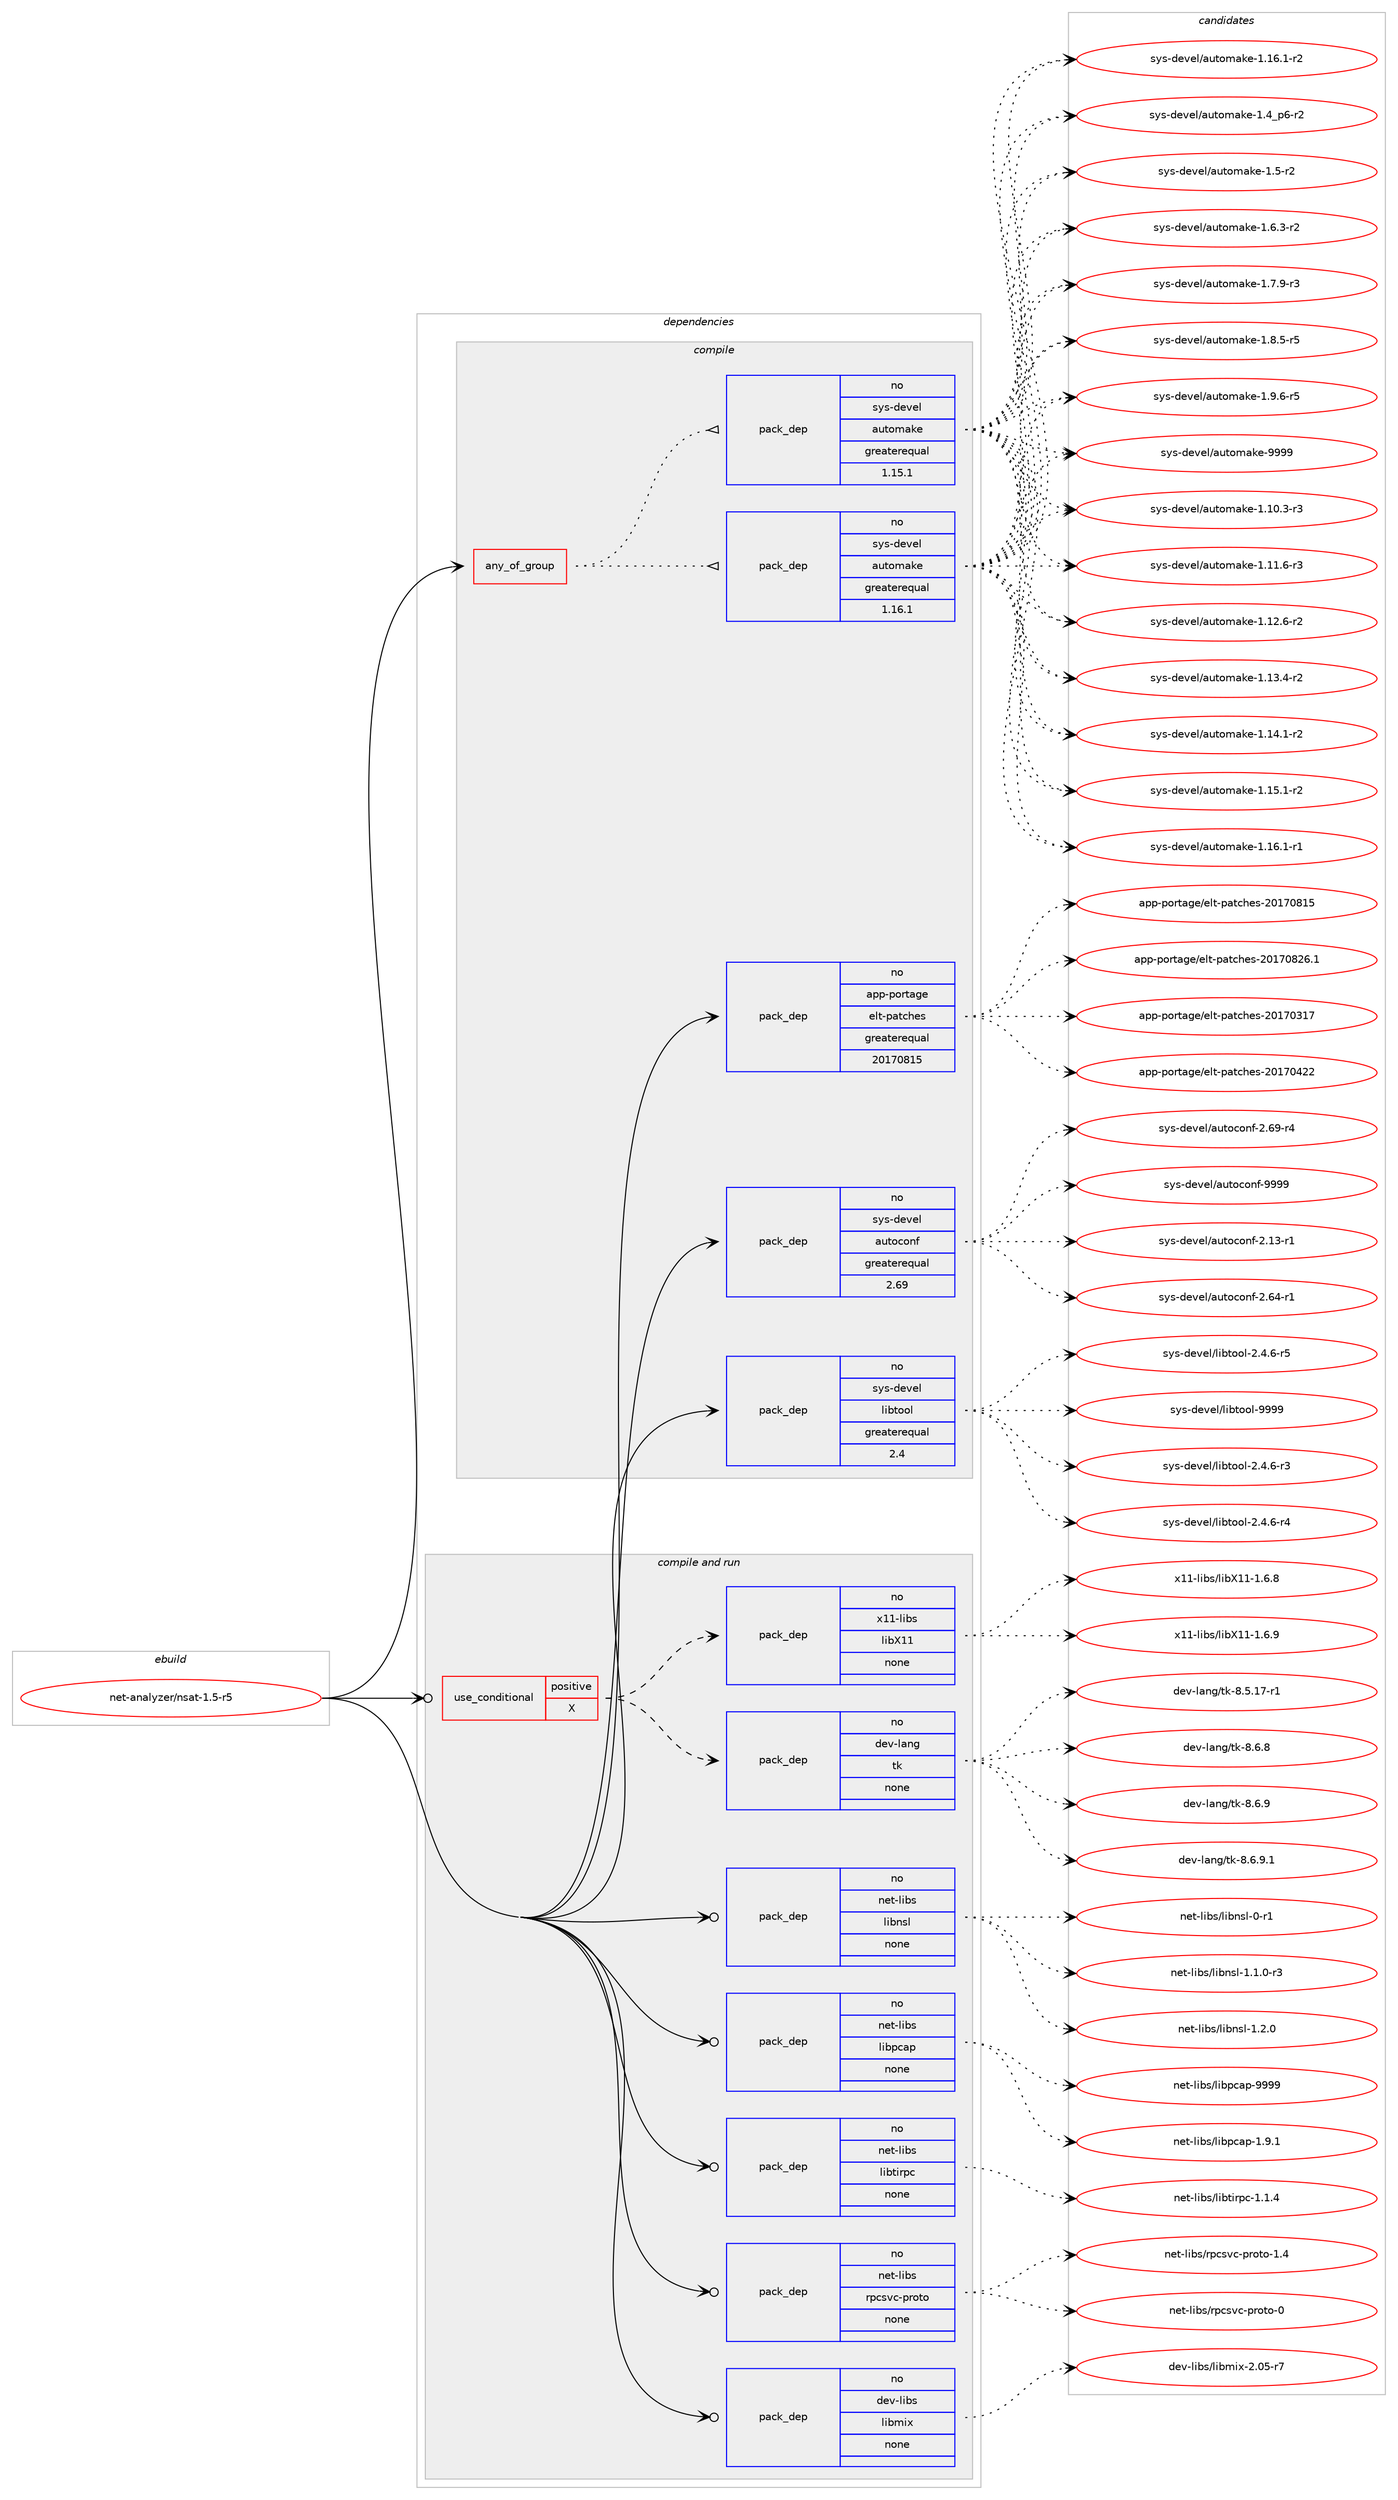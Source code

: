 digraph prolog {

# *************
# Graph options
# *************

newrank=true;
concentrate=true;
compound=true;
graph [rankdir=LR,fontname=Helvetica,fontsize=10,ranksep=1.5];#, ranksep=2.5, nodesep=0.2];
edge  [arrowhead=vee];
node  [fontname=Helvetica,fontsize=10];

# **********
# The ebuild
# **********

subgraph cluster_leftcol {
color=gray;
rank=same;
label=<<i>ebuild</i>>;
id [label="net-analyzer/nsat-1.5-r5", color=red, width=4, href="../net-analyzer/nsat-1.5-r5.svg"];
}

# ****************
# The dependencies
# ****************

subgraph cluster_midcol {
color=gray;
label=<<i>dependencies</i>>;
subgraph cluster_compile {
fillcolor="#eeeeee";
style=filled;
label=<<i>compile</i>>;
subgraph any13786 {
dependency815009 [label=<<TABLE BORDER="0" CELLBORDER="1" CELLSPACING="0" CELLPADDING="4"><TR><TD CELLPADDING="10">any_of_group</TD></TR></TABLE>>, shape=none, color=red];subgraph pack602469 {
dependency815010 [label=<<TABLE BORDER="0" CELLBORDER="1" CELLSPACING="0" CELLPADDING="4" WIDTH="220"><TR><TD ROWSPAN="6" CELLPADDING="30">pack_dep</TD></TR><TR><TD WIDTH="110">no</TD></TR><TR><TD>sys-devel</TD></TR><TR><TD>automake</TD></TR><TR><TD>greaterequal</TD></TR><TR><TD>1.16.1</TD></TR></TABLE>>, shape=none, color=blue];
}
dependency815009:e -> dependency815010:w [weight=20,style="dotted",arrowhead="oinv"];
subgraph pack602470 {
dependency815011 [label=<<TABLE BORDER="0" CELLBORDER="1" CELLSPACING="0" CELLPADDING="4" WIDTH="220"><TR><TD ROWSPAN="6" CELLPADDING="30">pack_dep</TD></TR><TR><TD WIDTH="110">no</TD></TR><TR><TD>sys-devel</TD></TR><TR><TD>automake</TD></TR><TR><TD>greaterequal</TD></TR><TR><TD>1.15.1</TD></TR></TABLE>>, shape=none, color=blue];
}
dependency815009:e -> dependency815011:w [weight=20,style="dotted",arrowhead="oinv"];
}
id:e -> dependency815009:w [weight=20,style="solid",arrowhead="vee"];
subgraph pack602471 {
dependency815012 [label=<<TABLE BORDER="0" CELLBORDER="1" CELLSPACING="0" CELLPADDING="4" WIDTH="220"><TR><TD ROWSPAN="6" CELLPADDING="30">pack_dep</TD></TR><TR><TD WIDTH="110">no</TD></TR><TR><TD>app-portage</TD></TR><TR><TD>elt-patches</TD></TR><TR><TD>greaterequal</TD></TR><TR><TD>20170815</TD></TR></TABLE>>, shape=none, color=blue];
}
id:e -> dependency815012:w [weight=20,style="solid",arrowhead="vee"];
subgraph pack602472 {
dependency815013 [label=<<TABLE BORDER="0" CELLBORDER="1" CELLSPACING="0" CELLPADDING="4" WIDTH="220"><TR><TD ROWSPAN="6" CELLPADDING="30">pack_dep</TD></TR><TR><TD WIDTH="110">no</TD></TR><TR><TD>sys-devel</TD></TR><TR><TD>autoconf</TD></TR><TR><TD>greaterequal</TD></TR><TR><TD>2.69</TD></TR></TABLE>>, shape=none, color=blue];
}
id:e -> dependency815013:w [weight=20,style="solid",arrowhead="vee"];
subgraph pack602473 {
dependency815014 [label=<<TABLE BORDER="0" CELLBORDER="1" CELLSPACING="0" CELLPADDING="4" WIDTH="220"><TR><TD ROWSPAN="6" CELLPADDING="30">pack_dep</TD></TR><TR><TD WIDTH="110">no</TD></TR><TR><TD>sys-devel</TD></TR><TR><TD>libtool</TD></TR><TR><TD>greaterequal</TD></TR><TR><TD>2.4</TD></TR></TABLE>>, shape=none, color=blue];
}
id:e -> dependency815014:w [weight=20,style="solid",arrowhead="vee"];
}
subgraph cluster_compileandrun {
fillcolor="#eeeeee";
style=filled;
label=<<i>compile and run</i>>;
subgraph cond198304 {
dependency815015 [label=<<TABLE BORDER="0" CELLBORDER="1" CELLSPACING="0" CELLPADDING="4"><TR><TD ROWSPAN="3" CELLPADDING="10">use_conditional</TD></TR><TR><TD>positive</TD></TR><TR><TD>X</TD></TR></TABLE>>, shape=none, color=red];
subgraph pack602474 {
dependency815016 [label=<<TABLE BORDER="0" CELLBORDER="1" CELLSPACING="0" CELLPADDING="4" WIDTH="220"><TR><TD ROWSPAN="6" CELLPADDING="30">pack_dep</TD></TR><TR><TD WIDTH="110">no</TD></TR><TR><TD>dev-lang</TD></TR><TR><TD>tk</TD></TR><TR><TD>none</TD></TR><TR><TD></TD></TR></TABLE>>, shape=none, color=blue];
}
dependency815015:e -> dependency815016:w [weight=20,style="dashed",arrowhead="vee"];
subgraph pack602475 {
dependency815017 [label=<<TABLE BORDER="0" CELLBORDER="1" CELLSPACING="0" CELLPADDING="4" WIDTH="220"><TR><TD ROWSPAN="6" CELLPADDING="30">pack_dep</TD></TR><TR><TD WIDTH="110">no</TD></TR><TR><TD>x11-libs</TD></TR><TR><TD>libX11</TD></TR><TR><TD>none</TD></TR><TR><TD></TD></TR></TABLE>>, shape=none, color=blue];
}
dependency815015:e -> dependency815017:w [weight=20,style="dashed",arrowhead="vee"];
}
id:e -> dependency815015:w [weight=20,style="solid",arrowhead="odotvee"];
subgraph pack602476 {
dependency815018 [label=<<TABLE BORDER="0" CELLBORDER="1" CELLSPACING="0" CELLPADDING="4" WIDTH="220"><TR><TD ROWSPAN="6" CELLPADDING="30">pack_dep</TD></TR><TR><TD WIDTH="110">no</TD></TR><TR><TD>dev-libs</TD></TR><TR><TD>libmix</TD></TR><TR><TD>none</TD></TR><TR><TD></TD></TR></TABLE>>, shape=none, color=blue];
}
id:e -> dependency815018:w [weight=20,style="solid",arrowhead="odotvee"];
subgraph pack602477 {
dependency815019 [label=<<TABLE BORDER="0" CELLBORDER="1" CELLSPACING="0" CELLPADDING="4" WIDTH="220"><TR><TD ROWSPAN="6" CELLPADDING="30">pack_dep</TD></TR><TR><TD WIDTH="110">no</TD></TR><TR><TD>net-libs</TD></TR><TR><TD>libnsl</TD></TR><TR><TD>none</TD></TR><TR><TD></TD></TR></TABLE>>, shape=none, color=blue];
}
id:e -> dependency815019:w [weight=20,style="solid",arrowhead="odotvee"];
subgraph pack602478 {
dependency815020 [label=<<TABLE BORDER="0" CELLBORDER="1" CELLSPACING="0" CELLPADDING="4" WIDTH="220"><TR><TD ROWSPAN="6" CELLPADDING="30">pack_dep</TD></TR><TR><TD WIDTH="110">no</TD></TR><TR><TD>net-libs</TD></TR><TR><TD>libpcap</TD></TR><TR><TD>none</TD></TR><TR><TD></TD></TR></TABLE>>, shape=none, color=blue];
}
id:e -> dependency815020:w [weight=20,style="solid",arrowhead="odotvee"];
subgraph pack602479 {
dependency815021 [label=<<TABLE BORDER="0" CELLBORDER="1" CELLSPACING="0" CELLPADDING="4" WIDTH="220"><TR><TD ROWSPAN="6" CELLPADDING="30">pack_dep</TD></TR><TR><TD WIDTH="110">no</TD></TR><TR><TD>net-libs</TD></TR><TR><TD>libtirpc</TD></TR><TR><TD>none</TD></TR><TR><TD></TD></TR></TABLE>>, shape=none, color=blue];
}
id:e -> dependency815021:w [weight=20,style="solid",arrowhead="odotvee"];
subgraph pack602480 {
dependency815022 [label=<<TABLE BORDER="0" CELLBORDER="1" CELLSPACING="0" CELLPADDING="4" WIDTH="220"><TR><TD ROWSPAN="6" CELLPADDING="30">pack_dep</TD></TR><TR><TD WIDTH="110">no</TD></TR><TR><TD>net-libs</TD></TR><TR><TD>rpcsvc-proto</TD></TR><TR><TD>none</TD></TR><TR><TD></TD></TR></TABLE>>, shape=none, color=blue];
}
id:e -> dependency815022:w [weight=20,style="solid",arrowhead="odotvee"];
}
subgraph cluster_run {
fillcolor="#eeeeee";
style=filled;
label=<<i>run</i>>;
}
}

# **************
# The candidates
# **************

subgraph cluster_choices {
rank=same;
color=gray;
label=<<i>candidates</i>>;

subgraph choice602469 {
color=black;
nodesep=1;
choice11512111545100101118101108479711711611110997107101454946494846514511451 [label="sys-devel/automake-1.10.3-r3", color=red, width=4,href="../sys-devel/automake-1.10.3-r3.svg"];
choice11512111545100101118101108479711711611110997107101454946494946544511451 [label="sys-devel/automake-1.11.6-r3", color=red, width=4,href="../sys-devel/automake-1.11.6-r3.svg"];
choice11512111545100101118101108479711711611110997107101454946495046544511450 [label="sys-devel/automake-1.12.6-r2", color=red, width=4,href="../sys-devel/automake-1.12.6-r2.svg"];
choice11512111545100101118101108479711711611110997107101454946495146524511450 [label="sys-devel/automake-1.13.4-r2", color=red, width=4,href="../sys-devel/automake-1.13.4-r2.svg"];
choice11512111545100101118101108479711711611110997107101454946495246494511450 [label="sys-devel/automake-1.14.1-r2", color=red, width=4,href="../sys-devel/automake-1.14.1-r2.svg"];
choice11512111545100101118101108479711711611110997107101454946495346494511450 [label="sys-devel/automake-1.15.1-r2", color=red, width=4,href="../sys-devel/automake-1.15.1-r2.svg"];
choice11512111545100101118101108479711711611110997107101454946495446494511449 [label="sys-devel/automake-1.16.1-r1", color=red, width=4,href="../sys-devel/automake-1.16.1-r1.svg"];
choice11512111545100101118101108479711711611110997107101454946495446494511450 [label="sys-devel/automake-1.16.1-r2", color=red, width=4,href="../sys-devel/automake-1.16.1-r2.svg"];
choice115121115451001011181011084797117116111109971071014549465295112544511450 [label="sys-devel/automake-1.4_p6-r2", color=red, width=4,href="../sys-devel/automake-1.4_p6-r2.svg"];
choice11512111545100101118101108479711711611110997107101454946534511450 [label="sys-devel/automake-1.5-r2", color=red, width=4,href="../sys-devel/automake-1.5-r2.svg"];
choice115121115451001011181011084797117116111109971071014549465446514511450 [label="sys-devel/automake-1.6.3-r2", color=red, width=4,href="../sys-devel/automake-1.6.3-r2.svg"];
choice115121115451001011181011084797117116111109971071014549465546574511451 [label="sys-devel/automake-1.7.9-r3", color=red, width=4,href="../sys-devel/automake-1.7.9-r3.svg"];
choice115121115451001011181011084797117116111109971071014549465646534511453 [label="sys-devel/automake-1.8.5-r5", color=red, width=4,href="../sys-devel/automake-1.8.5-r5.svg"];
choice115121115451001011181011084797117116111109971071014549465746544511453 [label="sys-devel/automake-1.9.6-r5", color=red, width=4,href="../sys-devel/automake-1.9.6-r5.svg"];
choice115121115451001011181011084797117116111109971071014557575757 [label="sys-devel/automake-9999", color=red, width=4,href="../sys-devel/automake-9999.svg"];
dependency815010:e -> choice11512111545100101118101108479711711611110997107101454946494846514511451:w [style=dotted,weight="100"];
dependency815010:e -> choice11512111545100101118101108479711711611110997107101454946494946544511451:w [style=dotted,weight="100"];
dependency815010:e -> choice11512111545100101118101108479711711611110997107101454946495046544511450:w [style=dotted,weight="100"];
dependency815010:e -> choice11512111545100101118101108479711711611110997107101454946495146524511450:w [style=dotted,weight="100"];
dependency815010:e -> choice11512111545100101118101108479711711611110997107101454946495246494511450:w [style=dotted,weight="100"];
dependency815010:e -> choice11512111545100101118101108479711711611110997107101454946495346494511450:w [style=dotted,weight="100"];
dependency815010:e -> choice11512111545100101118101108479711711611110997107101454946495446494511449:w [style=dotted,weight="100"];
dependency815010:e -> choice11512111545100101118101108479711711611110997107101454946495446494511450:w [style=dotted,weight="100"];
dependency815010:e -> choice115121115451001011181011084797117116111109971071014549465295112544511450:w [style=dotted,weight="100"];
dependency815010:e -> choice11512111545100101118101108479711711611110997107101454946534511450:w [style=dotted,weight="100"];
dependency815010:e -> choice115121115451001011181011084797117116111109971071014549465446514511450:w [style=dotted,weight="100"];
dependency815010:e -> choice115121115451001011181011084797117116111109971071014549465546574511451:w [style=dotted,weight="100"];
dependency815010:e -> choice115121115451001011181011084797117116111109971071014549465646534511453:w [style=dotted,weight="100"];
dependency815010:e -> choice115121115451001011181011084797117116111109971071014549465746544511453:w [style=dotted,weight="100"];
dependency815010:e -> choice115121115451001011181011084797117116111109971071014557575757:w [style=dotted,weight="100"];
}
subgraph choice602470 {
color=black;
nodesep=1;
choice11512111545100101118101108479711711611110997107101454946494846514511451 [label="sys-devel/automake-1.10.3-r3", color=red, width=4,href="../sys-devel/automake-1.10.3-r3.svg"];
choice11512111545100101118101108479711711611110997107101454946494946544511451 [label="sys-devel/automake-1.11.6-r3", color=red, width=4,href="../sys-devel/automake-1.11.6-r3.svg"];
choice11512111545100101118101108479711711611110997107101454946495046544511450 [label="sys-devel/automake-1.12.6-r2", color=red, width=4,href="../sys-devel/automake-1.12.6-r2.svg"];
choice11512111545100101118101108479711711611110997107101454946495146524511450 [label="sys-devel/automake-1.13.4-r2", color=red, width=4,href="../sys-devel/automake-1.13.4-r2.svg"];
choice11512111545100101118101108479711711611110997107101454946495246494511450 [label="sys-devel/automake-1.14.1-r2", color=red, width=4,href="../sys-devel/automake-1.14.1-r2.svg"];
choice11512111545100101118101108479711711611110997107101454946495346494511450 [label="sys-devel/automake-1.15.1-r2", color=red, width=4,href="../sys-devel/automake-1.15.1-r2.svg"];
choice11512111545100101118101108479711711611110997107101454946495446494511449 [label="sys-devel/automake-1.16.1-r1", color=red, width=4,href="../sys-devel/automake-1.16.1-r1.svg"];
choice11512111545100101118101108479711711611110997107101454946495446494511450 [label="sys-devel/automake-1.16.1-r2", color=red, width=4,href="../sys-devel/automake-1.16.1-r2.svg"];
choice115121115451001011181011084797117116111109971071014549465295112544511450 [label="sys-devel/automake-1.4_p6-r2", color=red, width=4,href="../sys-devel/automake-1.4_p6-r2.svg"];
choice11512111545100101118101108479711711611110997107101454946534511450 [label="sys-devel/automake-1.5-r2", color=red, width=4,href="../sys-devel/automake-1.5-r2.svg"];
choice115121115451001011181011084797117116111109971071014549465446514511450 [label="sys-devel/automake-1.6.3-r2", color=red, width=4,href="../sys-devel/automake-1.6.3-r2.svg"];
choice115121115451001011181011084797117116111109971071014549465546574511451 [label="sys-devel/automake-1.7.9-r3", color=red, width=4,href="../sys-devel/automake-1.7.9-r3.svg"];
choice115121115451001011181011084797117116111109971071014549465646534511453 [label="sys-devel/automake-1.8.5-r5", color=red, width=4,href="../sys-devel/automake-1.8.5-r5.svg"];
choice115121115451001011181011084797117116111109971071014549465746544511453 [label="sys-devel/automake-1.9.6-r5", color=red, width=4,href="../sys-devel/automake-1.9.6-r5.svg"];
choice115121115451001011181011084797117116111109971071014557575757 [label="sys-devel/automake-9999", color=red, width=4,href="../sys-devel/automake-9999.svg"];
dependency815011:e -> choice11512111545100101118101108479711711611110997107101454946494846514511451:w [style=dotted,weight="100"];
dependency815011:e -> choice11512111545100101118101108479711711611110997107101454946494946544511451:w [style=dotted,weight="100"];
dependency815011:e -> choice11512111545100101118101108479711711611110997107101454946495046544511450:w [style=dotted,weight="100"];
dependency815011:e -> choice11512111545100101118101108479711711611110997107101454946495146524511450:w [style=dotted,weight="100"];
dependency815011:e -> choice11512111545100101118101108479711711611110997107101454946495246494511450:w [style=dotted,weight="100"];
dependency815011:e -> choice11512111545100101118101108479711711611110997107101454946495346494511450:w [style=dotted,weight="100"];
dependency815011:e -> choice11512111545100101118101108479711711611110997107101454946495446494511449:w [style=dotted,weight="100"];
dependency815011:e -> choice11512111545100101118101108479711711611110997107101454946495446494511450:w [style=dotted,weight="100"];
dependency815011:e -> choice115121115451001011181011084797117116111109971071014549465295112544511450:w [style=dotted,weight="100"];
dependency815011:e -> choice11512111545100101118101108479711711611110997107101454946534511450:w [style=dotted,weight="100"];
dependency815011:e -> choice115121115451001011181011084797117116111109971071014549465446514511450:w [style=dotted,weight="100"];
dependency815011:e -> choice115121115451001011181011084797117116111109971071014549465546574511451:w [style=dotted,weight="100"];
dependency815011:e -> choice115121115451001011181011084797117116111109971071014549465646534511453:w [style=dotted,weight="100"];
dependency815011:e -> choice115121115451001011181011084797117116111109971071014549465746544511453:w [style=dotted,weight="100"];
dependency815011:e -> choice115121115451001011181011084797117116111109971071014557575757:w [style=dotted,weight="100"];
}
subgraph choice602471 {
color=black;
nodesep=1;
choice97112112451121111141169710310147101108116451129711699104101115455048495548514955 [label="app-portage/elt-patches-20170317", color=red, width=4,href="../app-portage/elt-patches-20170317.svg"];
choice97112112451121111141169710310147101108116451129711699104101115455048495548525050 [label="app-portage/elt-patches-20170422", color=red, width=4,href="../app-portage/elt-patches-20170422.svg"];
choice97112112451121111141169710310147101108116451129711699104101115455048495548564953 [label="app-portage/elt-patches-20170815", color=red, width=4,href="../app-portage/elt-patches-20170815.svg"];
choice971121124511211111411697103101471011081164511297116991041011154550484955485650544649 [label="app-portage/elt-patches-20170826.1", color=red, width=4,href="../app-portage/elt-patches-20170826.1.svg"];
dependency815012:e -> choice97112112451121111141169710310147101108116451129711699104101115455048495548514955:w [style=dotted,weight="100"];
dependency815012:e -> choice97112112451121111141169710310147101108116451129711699104101115455048495548525050:w [style=dotted,weight="100"];
dependency815012:e -> choice97112112451121111141169710310147101108116451129711699104101115455048495548564953:w [style=dotted,weight="100"];
dependency815012:e -> choice971121124511211111411697103101471011081164511297116991041011154550484955485650544649:w [style=dotted,weight="100"];
}
subgraph choice602472 {
color=black;
nodesep=1;
choice1151211154510010111810110847971171161119911111010245504649514511449 [label="sys-devel/autoconf-2.13-r1", color=red, width=4,href="../sys-devel/autoconf-2.13-r1.svg"];
choice1151211154510010111810110847971171161119911111010245504654524511449 [label="sys-devel/autoconf-2.64-r1", color=red, width=4,href="../sys-devel/autoconf-2.64-r1.svg"];
choice1151211154510010111810110847971171161119911111010245504654574511452 [label="sys-devel/autoconf-2.69-r4", color=red, width=4,href="../sys-devel/autoconf-2.69-r4.svg"];
choice115121115451001011181011084797117116111991111101024557575757 [label="sys-devel/autoconf-9999", color=red, width=4,href="../sys-devel/autoconf-9999.svg"];
dependency815013:e -> choice1151211154510010111810110847971171161119911111010245504649514511449:w [style=dotted,weight="100"];
dependency815013:e -> choice1151211154510010111810110847971171161119911111010245504654524511449:w [style=dotted,weight="100"];
dependency815013:e -> choice1151211154510010111810110847971171161119911111010245504654574511452:w [style=dotted,weight="100"];
dependency815013:e -> choice115121115451001011181011084797117116111991111101024557575757:w [style=dotted,weight="100"];
}
subgraph choice602473 {
color=black;
nodesep=1;
choice1151211154510010111810110847108105981161111111084550465246544511451 [label="sys-devel/libtool-2.4.6-r3", color=red, width=4,href="../sys-devel/libtool-2.4.6-r3.svg"];
choice1151211154510010111810110847108105981161111111084550465246544511452 [label="sys-devel/libtool-2.4.6-r4", color=red, width=4,href="../sys-devel/libtool-2.4.6-r4.svg"];
choice1151211154510010111810110847108105981161111111084550465246544511453 [label="sys-devel/libtool-2.4.6-r5", color=red, width=4,href="../sys-devel/libtool-2.4.6-r5.svg"];
choice1151211154510010111810110847108105981161111111084557575757 [label="sys-devel/libtool-9999", color=red, width=4,href="../sys-devel/libtool-9999.svg"];
dependency815014:e -> choice1151211154510010111810110847108105981161111111084550465246544511451:w [style=dotted,weight="100"];
dependency815014:e -> choice1151211154510010111810110847108105981161111111084550465246544511452:w [style=dotted,weight="100"];
dependency815014:e -> choice1151211154510010111810110847108105981161111111084550465246544511453:w [style=dotted,weight="100"];
dependency815014:e -> choice1151211154510010111810110847108105981161111111084557575757:w [style=dotted,weight="100"];
}
subgraph choice602474 {
color=black;
nodesep=1;
choice100101118451089711010347116107455646534649554511449 [label="dev-lang/tk-8.5.17-r1", color=red, width=4,href="../dev-lang/tk-8.5.17-r1.svg"];
choice100101118451089711010347116107455646544656 [label="dev-lang/tk-8.6.8", color=red, width=4,href="../dev-lang/tk-8.6.8.svg"];
choice100101118451089711010347116107455646544657 [label="dev-lang/tk-8.6.9", color=red, width=4,href="../dev-lang/tk-8.6.9.svg"];
choice1001011184510897110103471161074556465446574649 [label="dev-lang/tk-8.6.9.1", color=red, width=4,href="../dev-lang/tk-8.6.9.1.svg"];
dependency815016:e -> choice100101118451089711010347116107455646534649554511449:w [style=dotted,weight="100"];
dependency815016:e -> choice100101118451089711010347116107455646544656:w [style=dotted,weight="100"];
dependency815016:e -> choice100101118451089711010347116107455646544657:w [style=dotted,weight="100"];
dependency815016:e -> choice1001011184510897110103471161074556465446574649:w [style=dotted,weight="100"];
}
subgraph choice602475 {
color=black;
nodesep=1;
choice120494945108105981154710810598884949454946544656 [label="x11-libs/libX11-1.6.8", color=red, width=4,href="../x11-libs/libX11-1.6.8.svg"];
choice120494945108105981154710810598884949454946544657 [label="x11-libs/libX11-1.6.9", color=red, width=4,href="../x11-libs/libX11-1.6.9.svg"];
dependency815017:e -> choice120494945108105981154710810598884949454946544656:w [style=dotted,weight="100"];
dependency815017:e -> choice120494945108105981154710810598884949454946544657:w [style=dotted,weight="100"];
}
subgraph choice602476 {
color=black;
nodesep=1;
choice1001011184510810598115471081059810910512045504648534511455 [label="dev-libs/libmix-2.05-r7", color=red, width=4,href="../dev-libs/libmix-2.05-r7.svg"];
dependency815018:e -> choice1001011184510810598115471081059810910512045504648534511455:w [style=dotted,weight="100"];
}
subgraph choice602477 {
color=black;
nodesep=1;
choice1101011164510810598115471081059811011510845484511449 [label="net-libs/libnsl-0-r1", color=red, width=4,href="../net-libs/libnsl-0-r1.svg"];
choice110101116451081059811547108105981101151084549464946484511451 [label="net-libs/libnsl-1.1.0-r3", color=red, width=4,href="../net-libs/libnsl-1.1.0-r3.svg"];
choice11010111645108105981154710810598110115108454946504648 [label="net-libs/libnsl-1.2.0", color=red, width=4,href="../net-libs/libnsl-1.2.0.svg"];
dependency815019:e -> choice1101011164510810598115471081059811011510845484511449:w [style=dotted,weight="100"];
dependency815019:e -> choice110101116451081059811547108105981101151084549464946484511451:w [style=dotted,weight="100"];
dependency815019:e -> choice11010111645108105981154710810598110115108454946504648:w [style=dotted,weight="100"];
}
subgraph choice602478 {
color=black;
nodesep=1;
choice110101116451081059811547108105981129997112454946574649 [label="net-libs/libpcap-1.9.1", color=red, width=4,href="../net-libs/libpcap-1.9.1.svg"];
choice1101011164510810598115471081059811299971124557575757 [label="net-libs/libpcap-9999", color=red, width=4,href="../net-libs/libpcap-9999.svg"];
dependency815020:e -> choice110101116451081059811547108105981129997112454946574649:w [style=dotted,weight="100"];
dependency815020:e -> choice1101011164510810598115471081059811299971124557575757:w [style=dotted,weight="100"];
}
subgraph choice602479 {
color=black;
nodesep=1;
choice1101011164510810598115471081059811610511411299454946494652 [label="net-libs/libtirpc-1.1.4", color=red, width=4,href="../net-libs/libtirpc-1.1.4.svg"];
dependency815021:e -> choice1101011164510810598115471081059811610511411299454946494652:w [style=dotted,weight="100"];
}
subgraph choice602480 {
color=black;
nodesep=1;
choice1101011164510810598115471141129911511899451121141111161114548 [label="net-libs/rpcsvc-proto-0", color=red, width=4,href="../net-libs/rpcsvc-proto-0.svg"];
choice11010111645108105981154711411299115118994511211411111611145494652 [label="net-libs/rpcsvc-proto-1.4", color=red, width=4,href="../net-libs/rpcsvc-proto-1.4.svg"];
dependency815022:e -> choice1101011164510810598115471141129911511899451121141111161114548:w [style=dotted,weight="100"];
dependency815022:e -> choice11010111645108105981154711411299115118994511211411111611145494652:w [style=dotted,weight="100"];
}
}

}
